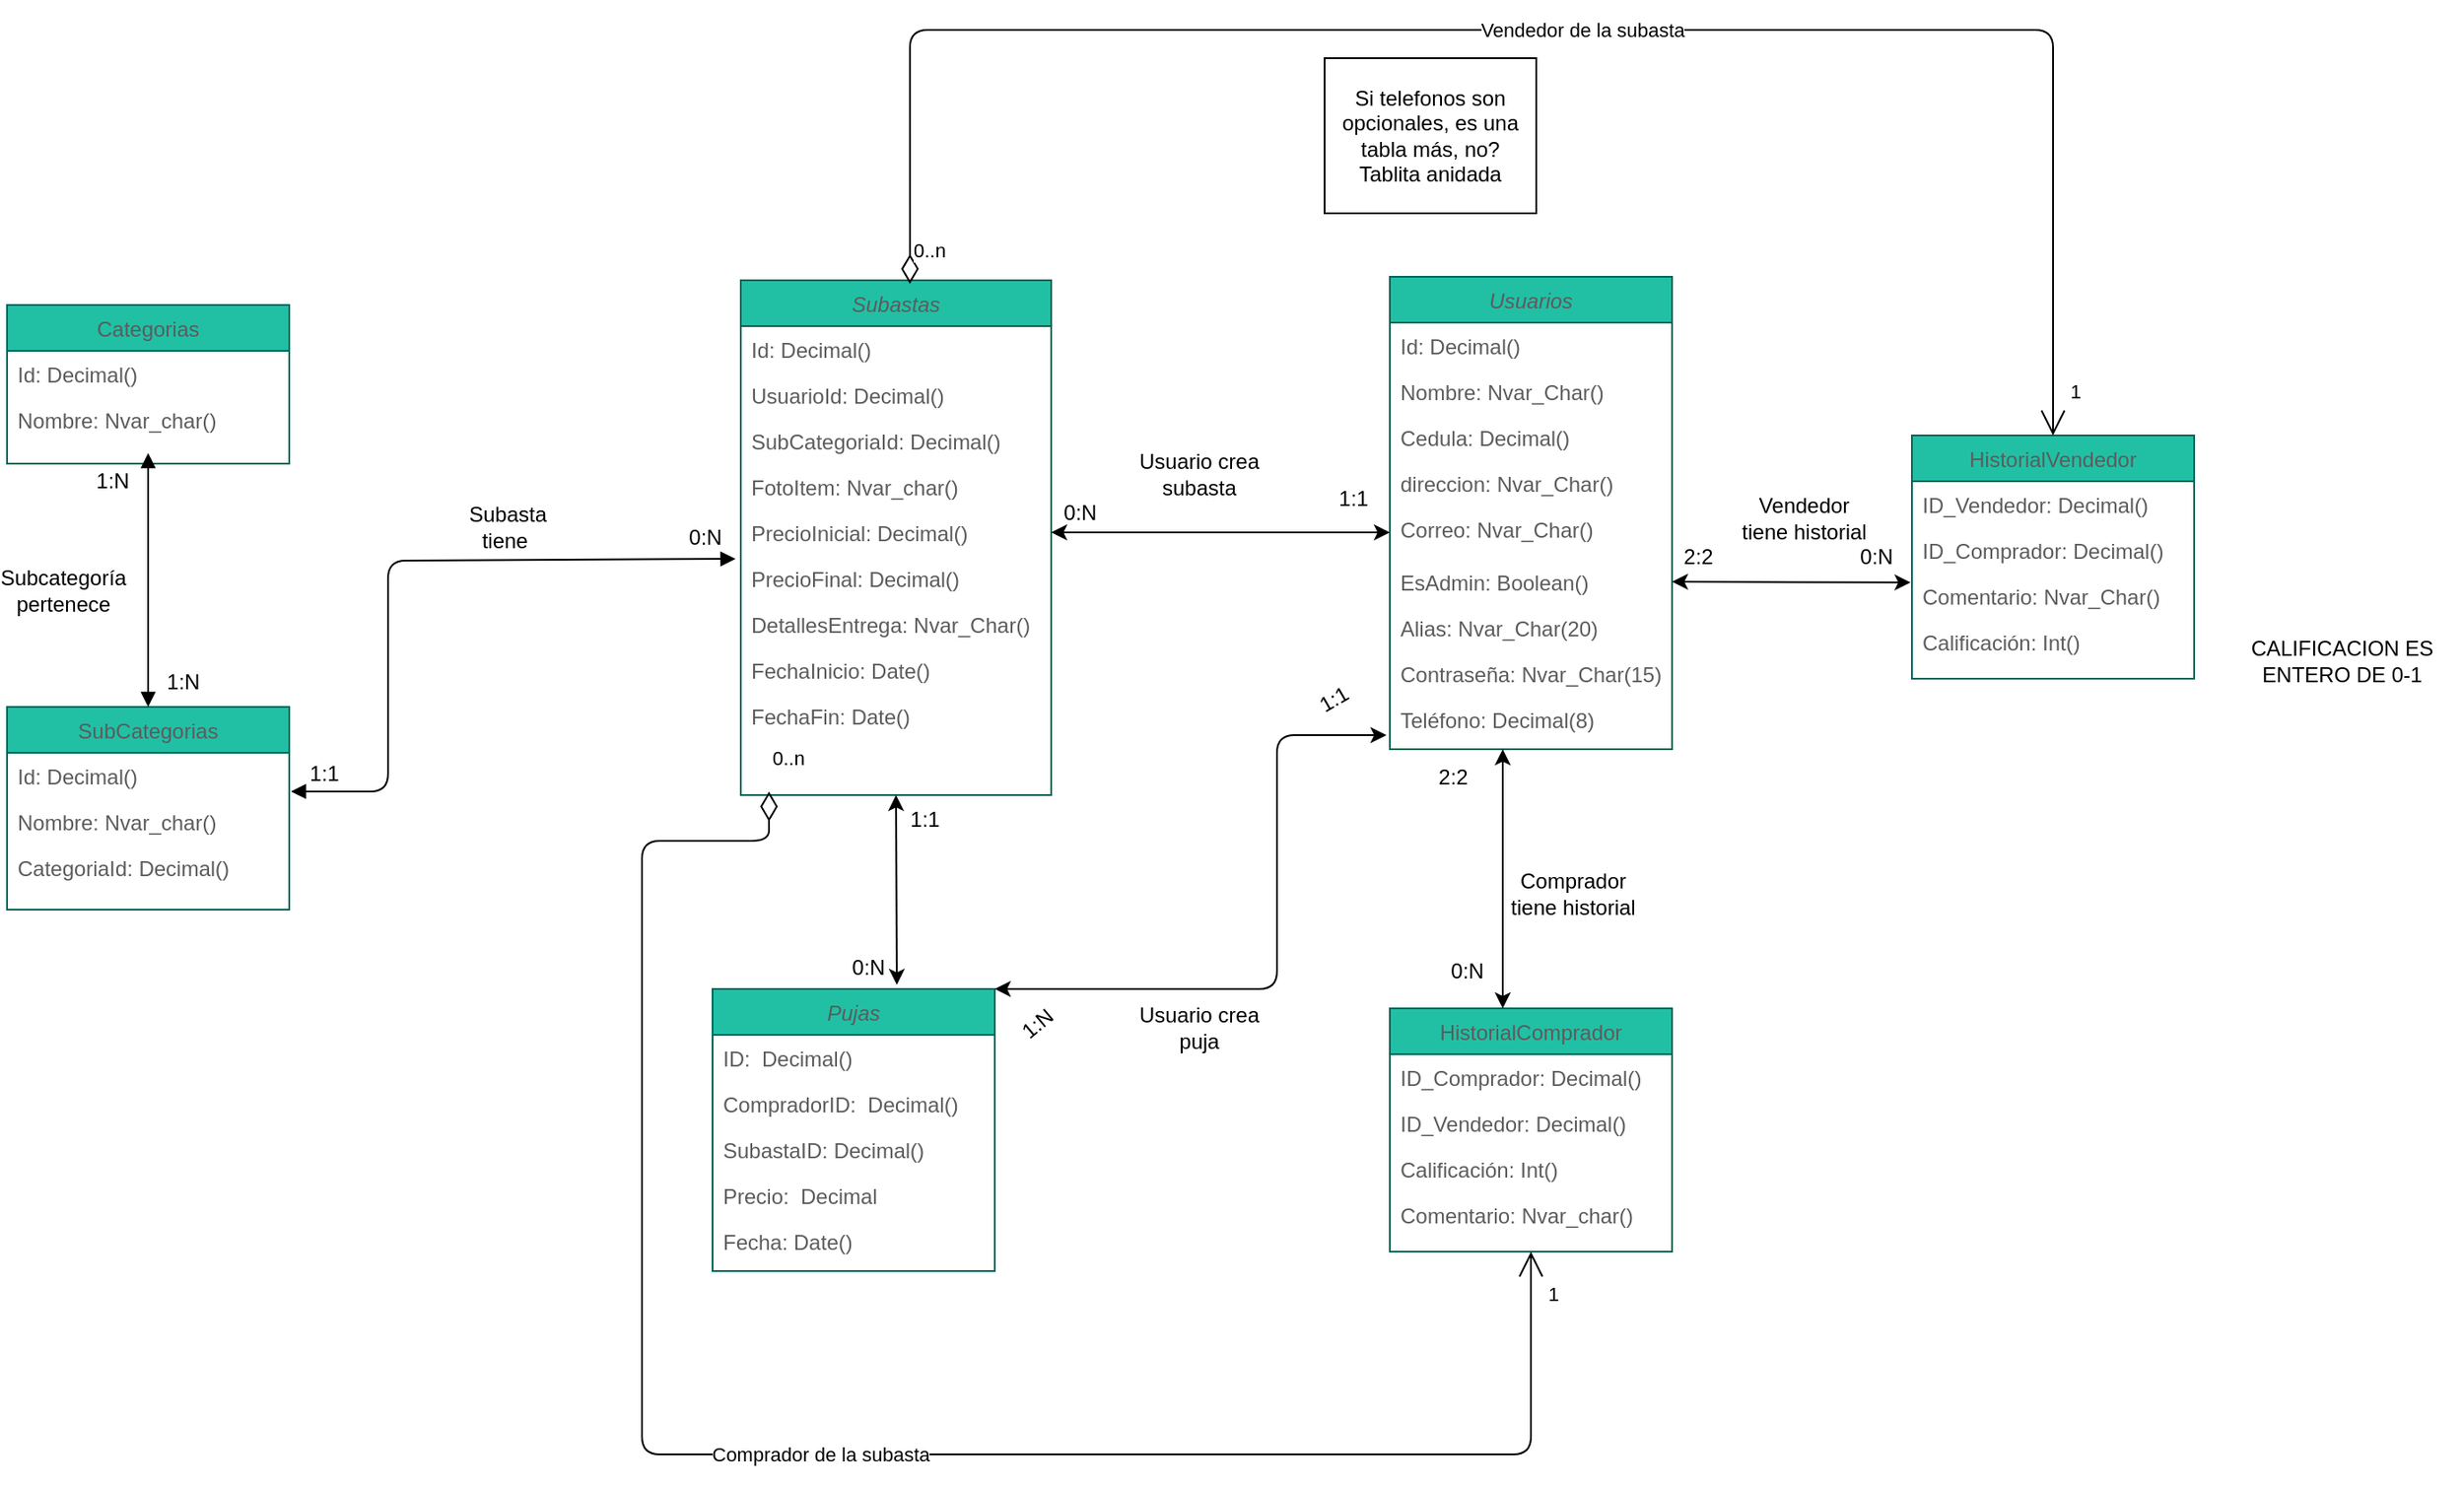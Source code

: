<mxfile version="14.4.9" type="github">
  <diagram id="C5RBs43oDa-KdzZeNtuy" name="Page-1">
    <mxGraphModel dx="1662" dy="798" grid="1" gridSize="8" guides="1" tooltips="1" connect="1" arrows="1" fold="1" page="1" pageScale="1" pageWidth="1654" pageHeight="2336" background="#ffffff" math="0" shadow="0">
      <root>
        <mxCell id="WIyWlLk6GJQsqaUBKTNV-0" />
        <mxCell id="WIyWlLk6GJQsqaUBKTNV-1" parent="WIyWlLk6GJQsqaUBKTNV-0" />
        <mxCell id="zkfFHV4jXpPFQw0GAbJ--0" value="Usuarios" style="swimlane;fontStyle=2;align=center;verticalAlign=top;childLayout=stackLayout;horizontal=1;startSize=26;horizontalStack=0;resizeParent=1;resizeLast=0;collapsible=1;marginBottom=0;shadow=0;strokeWidth=1;fillColor=#21C0A5;strokeColor=#006658;fontColor=#5C5C5C;" parent="WIyWlLk6GJQsqaUBKTNV-1" vertex="1">
          <mxGeometry x="864" y="364" width="160" height="268" as="geometry">
            <mxRectangle x="230" y="140" width="160" height="26" as="alternateBounds" />
          </mxGeometry>
        </mxCell>
        <mxCell id="zkfFHV4jXpPFQw0GAbJ--1" value="Id: Decimal()" style="text;align=left;verticalAlign=top;spacingLeft=4;spacingRight=4;overflow=hidden;rotatable=0;points=[[0,0.5],[1,0.5]];portConstraint=eastwest;fontColor=#5C5C5C;" parent="zkfFHV4jXpPFQw0GAbJ--0" vertex="1">
          <mxGeometry y="26" width="160" height="26" as="geometry" />
        </mxCell>
        <mxCell id="zkfFHV4jXpPFQw0GAbJ--2" value="Nombre: Nvar_Char()" style="text;align=left;verticalAlign=top;spacingLeft=4;spacingRight=4;overflow=hidden;rotatable=0;points=[[0,0.5],[1,0.5]];portConstraint=eastwest;shadow=0;html=0;fontColor=#5C5C5C;" parent="zkfFHV4jXpPFQw0GAbJ--0" vertex="1">
          <mxGeometry y="52" width="160" height="26" as="geometry" />
        </mxCell>
        <mxCell id="2cBs4azN2rq8tmbEgvQR-0" value="Cedula: Decimal()" style="text;align=left;verticalAlign=top;spacingLeft=4;spacingRight=4;overflow=hidden;rotatable=0;points=[[0,0.5],[1,0.5]];portConstraint=eastwest;shadow=0;html=0;fontColor=#5C5C5C;" parent="zkfFHV4jXpPFQw0GAbJ--0" vertex="1">
          <mxGeometry y="78" width="160" height="26" as="geometry" />
        </mxCell>
        <mxCell id="2cBs4azN2rq8tmbEgvQR-1" value="direccion: Nvar_Char()" style="text;align=left;verticalAlign=top;spacingLeft=4;spacingRight=4;overflow=hidden;rotatable=0;points=[[0,0.5],[1,0.5]];portConstraint=eastwest;shadow=0;html=0;fontColor=#5C5C5C;" parent="zkfFHV4jXpPFQw0GAbJ--0" vertex="1">
          <mxGeometry y="104" width="160" height="26" as="geometry" />
        </mxCell>
        <mxCell id="iWR1aSKAeEVhYEiH1v8q-1" value="Correo: Nvar_Char()" style="text;align=left;verticalAlign=top;spacingLeft=4;spacingRight=4;overflow=hidden;rotatable=0;points=[[0,0.5],[1,0.5]];portConstraint=eastwest;shadow=0;html=0;fontColor=#5C5C5C;" parent="zkfFHV4jXpPFQw0GAbJ--0" vertex="1">
          <mxGeometry y="130" width="160" height="30" as="geometry" />
        </mxCell>
        <mxCell id="zkfFHV4jXpPFQw0GAbJ--3" value="EsAdmin: Boolean()" style="text;align=left;verticalAlign=top;spacingLeft=4;spacingRight=4;overflow=hidden;rotatable=0;points=[[0,0.5],[1,0.5]];portConstraint=eastwest;shadow=0;html=0;fontColor=#5C5C5C;" parent="zkfFHV4jXpPFQw0GAbJ--0" vertex="1">
          <mxGeometry y="160" width="160" height="26" as="geometry" />
        </mxCell>
        <mxCell id="iWR1aSKAeEVhYEiH1v8q-0" value="Alias: Nvar_Char(20)" style="text;align=left;verticalAlign=top;spacingLeft=4;spacingRight=4;overflow=hidden;rotatable=0;points=[[0,0.5],[1,0.5]];portConstraint=eastwest;shadow=0;html=0;fontColor=#5C5C5C;" parent="zkfFHV4jXpPFQw0GAbJ--0" vertex="1">
          <mxGeometry y="186" width="160" height="26" as="geometry" />
        </mxCell>
        <mxCell id="G9UBCxDqCTs8HFYeKVLd-23" value="Contraseña: Nvar_Char(15)" style="text;align=left;verticalAlign=top;spacingLeft=4;spacingRight=4;overflow=hidden;rotatable=0;points=[[0,0.5],[1,0.5]];portConstraint=eastwest;shadow=0;html=0;fontColor=#5C5C5C;" parent="zkfFHV4jXpPFQw0GAbJ--0" vertex="1">
          <mxGeometry y="212" width="160" height="26" as="geometry" />
        </mxCell>
        <mxCell id="G9UBCxDqCTs8HFYeKVLd-24" value="Teléfono: Decimal(8)" style="text;align=left;verticalAlign=top;spacingLeft=4;spacingRight=4;overflow=hidden;rotatable=0;points=[[0,0.5],[1,0.5]];portConstraint=eastwest;shadow=0;html=0;fontColor=#5C5C5C;" parent="zkfFHV4jXpPFQw0GAbJ--0" vertex="1">
          <mxGeometry y="238" width="160" height="26" as="geometry" />
        </mxCell>
        <mxCell id="zkfFHV4jXpPFQw0GAbJ--6" value="Categorias" style="swimlane;fontStyle=0;align=center;verticalAlign=top;childLayout=stackLayout;horizontal=1;startSize=26;horizontalStack=0;resizeParent=1;resizeLast=0;collapsible=1;marginBottom=0;shadow=0;strokeWidth=1;fillColor=#21C0A5;strokeColor=#006658;fontColor=#5C5C5C;" parent="WIyWlLk6GJQsqaUBKTNV-1" vertex="1">
          <mxGeometry x="80" y="380" width="160" height="90" as="geometry">
            <mxRectangle x="130" y="380" width="160" height="26" as="alternateBounds" />
          </mxGeometry>
        </mxCell>
        <mxCell id="zkfFHV4jXpPFQw0GAbJ--7" value="Id: Decimal()" style="text;align=left;verticalAlign=top;spacingLeft=4;spacingRight=4;overflow=hidden;rotatable=0;points=[[0,0.5],[1,0.5]];portConstraint=eastwest;fontColor=#5C5C5C;" parent="zkfFHV4jXpPFQw0GAbJ--6" vertex="1">
          <mxGeometry y="26" width="160" height="26" as="geometry" />
        </mxCell>
        <mxCell id="zkfFHV4jXpPFQw0GAbJ--8" value="Nombre: Nvar_char()" style="text;align=left;verticalAlign=top;spacingLeft=4;spacingRight=4;overflow=hidden;rotatable=0;points=[[0,0.5],[1,0.5]];portConstraint=eastwest;shadow=0;html=0;fontColor=#5C5C5C;" parent="zkfFHV4jXpPFQw0GAbJ--6" vertex="1">
          <mxGeometry y="52" width="160" height="26" as="geometry" />
        </mxCell>
        <mxCell id="iWR1aSKAeEVhYEiH1v8q-2" value="SubCategorias" style="swimlane;fontStyle=0;align=center;verticalAlign=top;childLayout=stackLayout;horizontal=1;startSize=26;horizontalStack=0;resizeParent=1;resizeLast=0;collapsible=1;marginBottom=0;shadow=0;strokeWidth=1;fillColor=#21C0A5;strokeColor=#006658;fontColor=#5C5C5C;" parent="WIyWlLk6GJQsqaUBKTNV-1" vertex="1">
          <mxGeometry x="80" y="608" width="160" height="115" as="geometry">
            <mxRectangle x="130" y="380" width="160" height="26" as="alternateBounds" />
          </mxGeometry>
        </mxCell>
        <mxCell id="iWR1aSKAeEVhYEiH1v8q-3" value="Id: Decimal()" style="text;align=left;verticalAlign=top;spacingLeft=4;spacingRight=4;overflow=hidden;rotatable=0;points=[[0,0.5],[1,0.5]];portConstraint=eastwest;fontColor=#5C5C5C;" parent="iWR1aSKAeEVhYEiH1v8q-2" vertex="1">
          <mxGeometry y="26" width="160" height="26" as="geometry" />
        </mxCell>
        <mxCell id="iWR1aSKAeEVhYEiH1v8q-4" value="Nombre: Nvar_char()" style="text;align=left;verticalAlign=top;spacingLeft=4;spacingRight=4;overflow=hidden;rotatable=0;points=[[0,0.5],[1,0.5]];portConstraint=eastwest;shadow=0;html=0;fontColor=#5C5C5C;" parent="iWR1aSKAeEVhYEiH1v8q-2" vertex="1">
          <mxGeometry y="52" width="160" height="26" as="geometry" />
        </mxCell>
        <mxCell id="iWR1aSKAeEVhYEiH1v8q-5" value="CategoriaId: Decimal()" style="text;align=left;verticalAlign=top;spacingLeft=4;spacingRight=4;overflow=hidden;rotatable=0;points=[[0,0.5],[1,0.5]];portConstraint=eastwest;shadow=0;html=0;fontColor=#5C5C5C;" parent="iWR1aSKAeEVhYEiH1v8q-2" vertex="1">
          <mxGeometry y="78" width="160" height="32" as="geometry" />
        </mxCell>
        <mxCell id="iWR1aSKAeEVhYEiH1v8q-6" value="Subastas" style="swimlane;fontStyle=2;align=center;verticalAlign=top;childLayout=stackLayout;horizontal=1;startSize=26;horizontalStack=0;resizeParent=1;resizeLast=0;collapsible=1;marginBottom=0;shadow=0;strokeWidth=1;fillColor=#21C0A5;strokeColor=#006658;fontColor=#5C5C5C;" parent="WIyWlLk6GJQsqaUBKTNV-1" vertex="1">
          <mxGeometry x="496" y="366" width="176" height="292" as="geometry">
            <mxRectangle x="230" y="140" width="160" height="26" as="alternateBounds" />
          </mxGeometry>
        </mxCell>
        <mxCell id="iWR1aSKAeEVhYEiH1v8q-7" value="Id: Decimal()" style="text;align=left;verticalAlign=top;spacingLeft=4;spacingRight=4;overflow=hidden;rotatable=0;points=[[0,0.5],[1,0.5]];portConstraint=eastwest;fontColor=#5C5C5C;" parent="iWR1aSKAeEVhYEiH1v8q-6" vertex="1">
          <mxGeometry y="26" width="176" height="26" as="geometry" />
        </mxCell>
        <mxCell id="iWR1aSKAeEVhYEiH1v8q-8" value="UsuarioId: Decimal()" style="text;align=left;verticalAlign=top;spacingLeft=4;spacingRight=4;overflow=hidden;rotatable=0;points=[[0,0.5],[1,0.5]];portConstraint=eastwest;shadow=0;html=0;fontColor=#5C5C5C;" parent="iWR1aSKAeEVhYEiH1v8q-6" vertex="1">
          <mxGeometry y="52" width="176" height="26" as="geometry" />
        </mxCell>
        <mxCell id="iWR1aSKAeEVhYEiH1v8q-9" value="SubCategoriaId: Decimal()" style="text;align=left;verticalAlign=top;spacingLeft=4;spacingRight=4;overflow=hidden;rotatable=0;points=[[0,0.5],[1,0.5]];portConstraint=eastwest;shadow=0;html=0;fontColor=#5C5C5C;" parent="iWR1aSKAeEVhYEiH1v8q-6" vertex="1">
          <mxGeometry y="78" width="176" height="26" as="geometry" />
        </mxCell>
        <mxCell id="iWR1aSKAeEVhYEiH1v8q-10" value="FotoItem: Nvar_char()" style="text;align=left;verticalAlign=top;spacingLeft=4;spacingRight=4;overflow=hidden;rotatable=0;points=[[0,0.5],[1,0.5]];portConstraint=eastwest;shadow=0;html=0;fontColor=#5C5C5C;" parent="iWR1aSKAeEVhYEiH1v8q-6" vertex="1">
          <mxGeometry y="104" width="176" height="26" as="geometry" />
        </mxCell>
        <mxCell id="iWR1aSKAeEVhYEiH1v8q-11" value="PrecioInicial: Decimal()" style="text;align=left;verticalAlign=top;spacingLeft=4;spacingRight=4;overflow=hidden;rotatable=0;points=[[0,0.5],[1,0.5]];portConstraint=eastwest;shadow=0;html=0;fontColor=#5C5C5C;" parent="iWR1aSKAeEVhYEiH1v8q-6" vertex="1">
          <mxGeometry y="130" width="176" height="26" as="geometry" />
        </mxCell>
        <mxCell id="iWR1aSKAeEVhYEiH1v8q-20" value="PrecioFinal: Decimal()" style="text;align=left;verticalAlign=top;spacingLeft=4;spacingRight=4;overflow=hidden;rotatable=0;points=[[0,0.5],[1,0.5]];portConstraint=eastwest;shadow=0;html=0;fontColor=#5C5C5C;" parent="iWR1aSKAeEVhYEiH1v8q-6" vertex="1">
          <mxGeometry y="156" width="176" height="26" as="geometry" />
        </mxCell>
        <mxCell id="iWR1aSKAeEVhYEiH1v8q-21" value="DetallesEntrega: Nvar_Char()" style="text;align=left;verticalAlign=top;spacingLeft=4;spacingRight=4;overflow=hidden;rotatable=0;points=[[0,0.5],[1,0.5]];portConstraint=eastwest;shadow=0;html=0;fontColor=#5C5C5C;" parent="iWR1aSKAeEVhYEiH1v8q-6" vertex="1">
          <mxGeometry y="182" width="176" height="26" as="geometry" />
        </mxCell>
        <mxCell id="iWR1aSKAeEVhYEiH1v8q-48" value="FechaInicio: Date()" style="text;align=left;verticalAlign=top;spacingLeft=4;spacingRight=4;overflow=hidden;rotatable=0;points=[[0,0.5],[1,0.5]];portConstraint=eastwest;shadow=0;html=0;fontColor=#5C5C5C;" parent="iWR1aSKAeEVhYEiH1v8q-6" vertex="1">
          <mxGeometry y="208" width="176" height="26" as="geometry" />
        </mxCell>
        <mxCell id="iWR1aSKAeEVhYEiH1v8q-49" value="FechaFin: Date()" style="text;align=left;verticalAlign=top;spacingLeft=4;spacingRight=4;overflow=hidden;rotatable=0;points=[[0,0.5],[1,0.5]];portConstraint=eastwest;shadow=0;html=0;fontColor=#5C5C5C;" parent="iWR1aSKAeEVhYEiH1v8q-6" vertex="1">
          <mxGeometry y="234" width="176" height="26" as="geometry" />
        </mxCell>
        <mxCell id="iWR1aSKAeEVhYEiH1v8q-22" value="HistorialVendedor" style="swimlane;fontStyle=0;align=center;verticalAlign=top;childLayout=stackLayout;horizontal=1;startSize=26;horizontalStack=0;resizeParent=1;resizeLast=0;collapsible=1;marginBottom=0;shadow=0;strokeWidth=1;fillColor=#21C0A5;strokeColor=#006658;fontColor=#5C5C5C;" parent="WIyWlLk6GJQsqaUBKTNV-1" vertex="1">
          <mxGeometry x="1160" y="454" width="160" height="138" as="geometry">
            <mxRectangle x="550" y="140" width="160" height="26" as="alternateBounds" />
          </mxGeometry>
        </mxCell>
        <mxCell id="G9UBCxDqCTs8HFYeKVLd-16" value="ID_Vendedor: Decimal()" style="text;align=left;verticalAlign=top;spacingLeft=4;spacingRight=4;overflow=hidden;rotatable=0;points=[[0,0.5],[1,0.5]];portConstraint=eastwest;shadow=0;html=0;fontColor=#5C5C5C;" parent="iWR1aSKAeEVhYEiH1v8q-22" vertex="1">
          <mxGeometry y="26" width="160" height="26" as="geometry" />
        </mxCell>
        <mxCell id="G9UBCxDqCTs8HFYeKVLd-15" value="ID_Comprador: Decimal()" style="text;align=left;verticalAlign=top;spacingLeft=4;spacingRight=4;overflow=hidden;rotatable=0;points=[[0,0.5],[1,0.5]];portConstraint=eastwest;fontColor=#5C5C5C;" parent="iWR1aSKAeEVhYEiH1v8q-22" vertex="1">
          <mxGeometry y="52" width="160" height="26" as="geometry" />
        </mxCell>
        <mxCell id="iWR1aSKAeEVhYEiH1v8q-26" value="Comentario: Nvar_Char()" style="text;align=left;verticalAlign=top;spacingLeft=4;spacingRight=4;overflow=hidden;rotatable=0;points=[[0,0.5],[1,0.5]];portConstraint=eastwest;shadow=0;html=0;fontColor=#5C5C5C;" parent="iWR1aSKAeEVhYEiH1v8q-22" vertex="1">
          <mxGeometry y="78" width="160" height="26" as="geometry" />
        </mxCell>
        <mxCell id="iWR1aSKAeEVhYEiH1v8q-25" value="Calificación: Int()" style="text;align=left;verticalAlign=top;spacingLeft=4;spacingRight=4;overflow=hidden;rotatable=0;points=[[0,0.5],[1,0.5]];portConstraint=eastwest;shadow=0;html=0;fontColor=#5C5C5C;" parent="iWR1aSKAeEVhYEiH1v8q-22" vertex="1">
          <mxGeometry y="104" width="160" height="26" as="geometry" />
        </mxCell>
        <mxCell id="iWR1aSKAeEVhYEiH1v8q-33" value="Pujas" style="swimlane;fontStyle=2;align=center;verticalAlign=top;childLayout=stackLayout;horizontal=1;startSize=26;horizontalStack=0;resizeParent=1;resizeLast=0;collapsible=1;marginBottom=0;shadow=0;strokeWidth=1;fillColor=#21C0A5;strokeColor=#006658;fontColor=#5C5C5C;" parent="WIyWlLk6GJQsqaUBKTNV-1" vertex="1">
          <mxGeometry x="480" y="768" width="160" height="160" as="geometry">
            <mxRectangle x="230" y="140" width="160" height="26" as="alternateBounds" />
          </mxGeometry>
        </mxCell>
        <mxCell id="iWR1aSKAeEVhYEiH1v8q-34" value="ID:  Decimal()" style="text;align=left;verticalAlign=top;spacingLeft=4;spacingRight=4;overflow=hidden;rotatable=0;points=[[0,0.5],[1,0.5]];portConstraint=eastwest;fontColor=#5C5C5C;" parent="iWR1aSKAeEVhYEiH1v8q-33" vertex="1">
          <mxGeometry y="26" width="160" height="26" as="geometry" />
        </mxCell>
        <mxCell id="iWR1aSKAeEVhYEiH1v8q-35" value="CompradorID:  Decimal()" style="text;align=left;verticalAlign=top;spacingLeft=4;spacingRight=4;overflow=hidden;rotatable=0;points=[[0,0.5],[1,0.5]];portConstraint=eastwest;shadow=0;html=0;fontColor=#5C5C5C;" parent="iWR1aSKAeEVhYEiH1v8q-33" vertex="1">
          <mxGeometry y="52" width="160" height="26" as="geometry" />
        </mxCell>
        <mxCell id="iWR1aSKAeEVhYEiH1v8q-36" value="SubastaID: Decimal()" style="text;align=left;verticalAlign=top;spacingLeft=4;spacingRight=4;overflow=hidden;rotatable=0;points=[[0,0.5],[1,0.5]];portConstraint=eastwest;shadow=0;html=0;fontColor=#5C5C5C;" parent="iWR1aSKAeEVhYEiH1v8q-33" vertex="1">
          <mxGeometry y="78" width="160" height="26" as="geometry" />
        </mxCell>
        <mxCell id="iWR1aSKAeEVhYEiH1v8q-37" value="Precio:  Decimal" style="text;align=left;verticalAlign=top;spacingLeft=4;spacingRight=4;overflow=hidden;rotatable=0;points=[[0,0.5],[1,0.5]];portConstraint=eastwest;shadow=0;html=0;fontColor=#5C5C5C;" parent="iWR1aSKAeEVhYEiH1v8q-33" vertex="1">
          <mxGeometry y="104" width="160" height="26" as="geometry" />
        </mxCell>
        <mxCell id="G9UBCxDqCTs8HFYeKVLd-1" value="Fecha: Date()" style="text;align=left;verticalAlign=top;spacingLeft=4;spacingRight=4;overflow=hidden;rotatable=0;points=[[0,0.5],[1,0.5]];portConstraint=eastwest;shadow=0;html=0;fontColor=#5C5C5C;" parent="iWR1aSKAeEVhYEiH1v8q-33" vertex="1">
          <mxGeometry y="130" width="160" height="26" as="geometry" />
        </mxCell>
        <mxCell id="iWR1aSKAeEVhYEiH1v8q-43" value="HistorialComprador" style="swimlane;fontStyle=0;align=center;verticalAlign=top;childLayout=stackLayout;horizontal=1;startSize=26;horizontalStack=0;resizeParent=1;resizeLast=0;collapsible=1;marginBottom=0;shadow=0;strokeWidth=1;fillColor=#21C0A5;strokeColor=#006658;fontColor=#5C5C5C;" parent="WIyWlLk6GJQsqaUBKTNV-1" vertex="1">
          <mxGeometry x="864" y="779" width="160" height="138" as="geometry">
            <mxRectangle x="550" y="140" width="160" height="26" as="alternateBounds" />
          </mxGeometry>
        </mxCell>
        <mxCell id="iWR1aSKAeEVhYEiH1v8q-44" value="ID_Comprador: Decimal()" style="text;align=left;verticalAlign=top;spacingLeft=4;spacingRight=4;overflow=hidden;rotatable=0;points=[[0,0.5],[1,0.5]];portConstraint=eastwest;fontColor=#5C5C5C;" parent="iWR1aSKAeEVhYEiH1v8q-43" vertex="1">
          <mxGeometry y="26" width="160" height="26" as="geometry" />
        </mxCell>
        <mxCell id="iWR1aSKAeEVhYEiH1v8q-45" value="ID_Vendedor: Decimal()" style="text;align=left;verticalAlign=top;spacingLeft=4;spacingRight=4;overflow=hidden;rotatable=0;points=[[0,0.5],[1,0.5]];portConstraint=eastwest;shadow=0;html=0;fontColor=#5C5C5C;" parent="iWR1aSKAeEVhYEiH1v8q-43" vertex="1">
          <mxGeometry y="52" width="160" height="26" as="geometry" />
        </mxCell>
        <mxCell id="iWR1aSKAeEVhYEiH1v8q-46" value="Calificación: Int()" style="text;align=left;verticalAlign=top;spacingLeft=4;spacingRight=4;overflow=hidden;rotatable=0;points=[[0,0.5],[1,0.5]];portConstraint=eastwest;shadow=0;html=0;fontColor=#5C5C5C;" parent="iWR1aSKAeEVhYEiH1v8q-43" vertex="1">
          <mxGeometry y="78" width="160" height="26" as="geometry" />
        </mxCell>
        <mxCell id="G9UBCxDqCTs8HFYeKVLd-13" value="Comentario: Nvar_char()" style="text;align=left;verticalAlign=top;spacingLeft=4;spacingRight=4;overflow=hidden;rotatable=0;points=[[0,0.5],[1,0.5]];portConstraint=eastwest;shadow=0;html=0;fontColor=#5C5C5C;" parent="iWR1aSKAeEVhYEiH1v8q-43" vertex="1">
          <mxGeometry y="104" width="160" height="26" as="geometry" />
        </mxCell>
        <mxCell id="2cBs4azN2rq8tmbEgvQR-2" value="Si telefonos son opcionales, es una tabla más, no?&lt;br&gt;Tablita anidada" style="rounded=0;whiteSpace=wrap;html=1;" parent="WIyWlLk6GJQsqaUBKTNV-1" vertex="1">
          <mxGeometry x="827" y="240" width="120" height="88" as="geometry" />
        </mxCell>
        <mxCell id="2cBs4azN2rq8tmbEgvQR-12" value="" style="endArrow=block;startArrow=block;endFill=1;startFill=1;html=1;exitX=0.5;exitY=1.231;exitDx=0;exitDy=0;exitPerimeter=0;" parent="WIyWlLk6GJQsqaUBKTNV-1" source="zkfFHV4jXpPFQw0GAbJ--8" target="iWR1aSKAeEVhYEiH1v8q-2" edge="1">
          <mxGeometry width="160" relative="1" as="geometry">
            <mxPoint x="136" y="464" as="sourcePoint" />
            <mxPoint x="280" y="520" as="targetPoint" />
          </mxGeometry>
        </mxCell>
        <mxCell id="2cBs4azN2rq8tmbEgvQR-13" value="" style="endArrow=block;startArrow=block;endFill=1;startFill=1;html=1;exitX=1.006;exitY=-0.154;exitDx=0;exitDy=0;exitPerimeter=0;entryX=-0.017;entryY=0.077;entryDx=0;entryDy=0;entryPerimeter=0;" parent="WIyWlLk6GJQsqaUBKTNV-1" source="iWR1aSKAeEVhYEiH1v8q-4" target="iWR1aSKAeEVhYEiH1v8q-20" edge="1">
          <mxGeometry width="160" relative="1" as="geometry">
            <mxPoint x="176" y="536" as="sourcePoint" />
            <mxPoint x="336" y="525" as="targetPoint" />
            <Array as="points">
              <mxPoint x="296" y="656" />
              <mxPoint x="296" y="592" />
              <mxPoint x="296" y="525" />
            </Array>
          </mxGeometry>
        </mxCell>
        <mxCell id="G9UBCxDqCTs8HFYeKVLd-4" value="" style="endArrow=classic;startArrow=classic;html=1;entryX=-0.012;entryY=0.846;entryDx=0;entryDy=0;exitX=1;exitY=0;exitDx=0;exitDy=0;entryPerimeter=0;" parent="WIyWlLk6GJQsqaUBKTNV-1" source="iWR1aSKAeEVhYEiH1v8q-33" target="G9UBCxDqCTs8HFYeKVLd-24" edge="1">
          <mxGeometry width="50" height="50" relative="1" as="geometry">
            <mxPoint x="744" y="794" as="sourcePoint" />
            <mxPoint x="794" y="744" as="targetPoint" />
            <Array as="points">
              <mxPoint x="800" y="768" />
              <mxPoint x="800" y="624" />
            </Array>
          </mxGeometry>
        </mxCell>
        <mxCell id="G9UBCxDqCTs8HFYeKVLd-9" value="1:1" style="text;html=1;align=center;verticalAlign=middle;resizable=0;points=[];autosize=1;rotation=-30;" parent="WIyWlLk6GJQsqaUBKTNV-1" vertex="1">
          <mxGeometry x="816" y="592" width="32" height="24" as="geometry" />
        </mxCell>
        <mxCell id="G9UBCxDqCTs8HFYeKVLd-10" value="1:N" style="text;html=1;align=center;verticalAlign=middle;resizable=0;points=[];autosize=1;rotation=-40;" parent="WIyWlLk6GJQsqaUBKTNV-1" vertex="1">
          <mxGeometry x="648" y="776" width="32" height="24" as="geometry" />
        </mxCell>
        <mxCell id="G9UBCxDqCTs8HFYeKVLd-11" value="1:1" style="text;html=1;align=center;verticalAlign=middle;resizable=0;points=[];autosize=1;rotation=0;" parent="WIyWlLk6GJQsqaUBKTNV-1" vertex="1">
          <mxGeometry x="584" y="659.5" width="32" height="24" as="geometry" />
        </mxCell>
        <mxCell id="G9UBCxDqCTs8HFYeKVLd-12" value="0:N" style="text;html=1;align=center;verticalAlign=middle;resizable=0;points=[];autosize=1;" parent="WIyWlLk6GJQsqaUBKTNV-1" vertex="1">
          <mxGeometry x="552" y="744" width="32" height="24" as="geometry" />
        </mxCell>
        <mxCell id="G9UBCxDqCTs8HFYeKVLd-14" value="" style="endArrow=classic;startArrow=classic;html=1;" parent="WIyWlLk6GJQsqaUBKTNV-1" edge="1">
          <mxGeometry width="50" height="50" relative="1" as="geometry">
            <mxPoint x="928" y="779" as="sourcePoint" />
            <mxPoint x="928" y="632" as="targetPoint" />
          </mxGeometry>
        </mxCell>
        <mxCell id="G9UBCxDqCTs8HFYeKVLd-18" value="" style="endArrow=classic;startArrow=classic;html=1;entryX=-0.005;entryY=0.207;entryDx=0;entryDy=0;exitX=1;exitY=0.5;exitDx=0;exitDy=0;entryPerimeter=0;" parent="WIyWlLk6GJQsqaUBKTNV-1" source="zkfFHV4jXpPFQw0GAbJ--3" target="iWR1aSKAeEVhYEiH1v8q-26" edge="1">
          <mxGeometry width="50" height="50" relative="1" as="geometry">
            <mxPoint x="824" y="586" as="sourcePoint" />
            <mxPoint x="874" y="536" as="targetPoint" />
            <Array as="points" />
          </mxGeometry>
        </mxCell>
        <mxCell id="G9UBCxDqCTs8HFYeKVLd-19" value="2:2" style="text;html=1;strokeColor=none;fillColor=none;align=center;verticalAlign=middle;whiteSpace=wrap;rounded=0;" parent="WIyWlLk6GJQsqaUBKTNV-1" vertex="1">
          <mxGeometry x="880" y="638" width="40" height="20" as="geometry" />
        </mxCell>
        <mxCell id="G9UBCxDqCTs8HFYeKVLd-20" value="0:N" style="text;html=1;strokeColor=none;fillColor=none;align=center;verticalAlign=middle;whiteSpace=wrap;rounded=0;" parent="WIyWlLk6GJQsqaUBKTNV-1" vertex="1">
          <mxGeometry x="888" y="748" width="40" height="20" as="geometry" />
        </mxCell>
        <mxCell id="G9UBCxDqCTs8HFYeKVLd-21" value="2:2" style="text;html=1;strokeColor=none;fillColor=none;align=center;verticalAlign=middle;whiteSpace=wrap;rounded=0;" parent="WIyWlLk6GJQsqaUBKTNV-1" vertex="1">
          <mxGeometry x="1019" y="513" width="40" height="20" as="geometry" />
        </mxCell>
        <mxCell id="G9UBCxDqCTs8HFYeKVLd-22" value="0:N" style="text;html=1;strokeColor=none;fillColor=none;align=center;verticalAlign=middle;whiteSpace=wrap;rounded=0;" parent="WIyWlLk6GJQsqaUBKTNV-1" vertex="1">
          <mxGeometry x="1120" y="513" width="40" height="20" as="geometry" />
        </mxCell>
        <mxCell id="G9UBCxDqCTs8HFYeKVLd-25" value="" style="endArrow=classic;startArrow=classic;html=1;entryX=0;entryY=0.5;entryDx=0;entryDy=0;exitX=1;exitY=0.5;exitDx=0;exitDy=0;" parent="WIyWlLk6GJQsqaUBKTNV-1" source="iWR1aSKAeEVhYEiH1v8q-11" target="iWR1aSKAeEVhYEiH1v8q-1" edge="1">
          <mxGeometry width="50" height="50" relative="1" as="geometry">
            <mxPoint x="696" y="586" as="sourcePoint" />
            <mxPoint x="746" y="536" as="targetPoint" />
          </mxGeometry>
        </mxCell>
        <mxCell id="G9UBCxDqCTs8HFYeKVLd-26" value="0:N" style="text;html=1;align=center;verticalAlign=middle;resizable=0;points=[];autosize=1;" parent="WIyWlLk6GJQsqaUBKTNV-1" vertex="1">
          <mxGeometry x="672" y="486" width="32" height="24" as="geometry" />
        </mxCell>
        <mxCell id="G9UBCxDqCTs8HFYeKVLd-27" value="1:1" style="text;html=1;align=center;verticalAlign=middle;resizable=0;points=[];autosize=1;" parent="WIyWlLk6GJQsqaUBKTNV-1" vertex="1">
          <mxGeometry x="827" y="478" width="32" height="24" as="geometry" />
        </mxCell>
        <mxCell id="G9UBCxDqCTs8HFYeKVLd-29" value="" style="endArrow=classic;startArrow=classic;html=1;entryX=0.5;entryY=1;entryDx=0;entryDy=0;exitX=0.653;exitY=-0.015;exitDx=0;exitDy=0;exitPerimeter=0;" parent="WIyWlLk6GJQsqaUBKTNV-1" source="iWR1aSKAeEVhYEiH1v8q-33" target="iWR1aSKAeEVhYEiH1v8q-6" edge="1">
          <mxGeometry width="50" height="50" relative="1" as="geometry">
            <mxPoint x="584" y="738" as="sourcePoint" />
            <mxPoint x="634" y="688" as="targetPoint" />
          </mxGeometry>
        </mxCell>
        <mxCell id="G9UBCxDqCTs8HFYeKVLd-30" value="0:N" style="text;html=1;strokeColor=none;fillColor=none;align=center;verticalAlign=middle;whiteSpace=wrap;rounded=0;" parent="WIyWlLk6GJQsqaUBKTNV-1" vertex="1">
          <mxGeometry x="456" y="502" width="40" height="20" as="geometry" />
        </mxCell>
        <mxCell id="G9UBCxDqCTs8HFYeKVLd-31" value="1:1" style="text;html=1;strokeColor=none;fillColor=none;align=center;verticalAlign=middle;whiteSpace=wrap;rounded=0;" parent="WIyWlLk6GJQsqaUBKTNV-1" vertex="1">
          <mxGeometry x="240" y="635.5" width="40" height="20" as="geometry" />
        </mxCell>
        <mxCell id="G9UBCxDqCTs8HFYeKVLd-32" value="1:N" style="text;html=1;strokeColor=none;fillColor=none;align=center;verticalAlign=middle;whiteSpace=wrap;rounded=0;" parent="WIyWlLk6GJQsqaUBKTNV-1" vertex="1">
          <mxGeometry x="160" y="584" width="40" height="20" as="geometry" />
        </mxCell>
        <mxCell id="G9UBCxDqCTs8HFYeKVLd-33" value="1:N" style="text;html=1;strokeColor=none;fillColor=none;align=center;verticalAlign=middle;whiteSpace=wrap;rounded=0;" parent="WIyWlLk6GJQsqaUBKTNV-1" vertex="1">
          <mxGeometry x="120" y="470" width="40" height="20" as="geometry" />
        </mxCell>
        <mxCell id="WQRt_qPPDCOc396V4agR-0" value="Vendedor de la subasta" style="endArrow=open;html=1;endSize=12;startArrow=diamondThin;startSize=14;startFill=0;edgeStyle=orthogonalEdgeStyle;exitX=0.545;exitY=0.007;exitDx=0;exitDy=0;exitPerimeter=0;" parent="WIyWlLk6GJQsqaUBKTNV-1" source="iWR1aSKAeEVhYEiH1v8q-6" target="iWR1aSKAeEVhYEiH1v8q-22" edge="1">
          <mxGeometry x="0.028" relative="1" as="geometry">
            <mxPoint x="640" y="304" as="sourcePoint" />
            <mxPoint x="1208" y="440" as="targetPoint" />
            <Array as="points">
              <mxPoint x="592" y="224" />
              <mxPoint x="1240" y="224" />
            </Array>
            <mxPoint as="offset" />
          </mxGeometry>
        </mxCell>
        <mxCell id="WQRt_qPPDCOc396V4agR-1" value="0..n" style="edgeLabel;resizable=0;html=1;align=left;verticalAlign=top;" parent="WQRt_qPPDCOc396V4agR-0" connectable="0" vertex="1">
          <mxGeometry x="-1" relative="1" as="geometry">
            <mxPoint y="-32.04" as="offset" />
          </mxGeometry>
        </mxCell>
        <mxCell id="WQRt_qPPDCOc396V4agR-2" value="1" style="edgeLabel;resizable=0;html=1;align=right;verticalAlign=top;" parent="WQRt_qPPDCOc396V4agR-0" connectable="0" vertex="1">
          <mxGeometry x="1" relative="1" as="geometry">
            <mxPoint x="16" y="-37.86" as="offset" />
          </mxGeometry>
        </mxCell>
        <mxCell id="WQRt_qPPDCOc396V4agR-4" value="Comprador de la subasta" style="endArrow=open;html=1;endSize=12;startArrow=diamondThin;startSize=14;startFill=0;edgeStyle=orthogonalEdgeStyle;entryX=0.5;entryY=1;entryDx=0;entryDy=0;" parent="WIyWlLk6GJQsqaUBKTNV-1" target="iWR1aSKAeEVhYEiH1v8q-43" edge="1">
          <mxGeometry x="0.028" relative="1" as="geometry">
            <mxPoint x="512" y="656" as="sourcePoint" />
            <mxPoint x="1080" y="920" as="targetPoint" />
            <Array as="points">
              <mxPoint x="512" y="684" />
              <mxPoint x="440" y="684" />
              <mxPoint x="440" y="1032" />
              <mxPoint x="944" y="1032" />
            </Array>
            <mxPoint as="offset" />
          </mxGeometry>
        </mxCell>
        <mxCell id="WQRt_qPPDCOc396V4agR-5" value="0..n" style="edgeLabel;resizable=0;html=1;align=left;verticalAlign=top;" parent="WQRt_qPPDCOc396V4agR-4" connectable="0" vertex="1">
          <mxGeometry x="-1" relative="1" as="geometry">
            <mxPoint y="-32.04" as="offset" />
          </mxGeometry>
        </mxCell>
        <mxCell id="WQRt_qPPDCOc396V4agR-6" value="1" style="edgeLabel;resizable=0;html=1;align=right;verticalAlign=top;" parent="WQRt_qPPDCOc396V4agR-4" connectable="0" vertex="1">
          <mxGeometry x="1" relative="1" as="geometry">
            <mxPoint x="16" y="11" as="offset" />
          </mxGeometry>
        </mxCell>
        <mxCell id="WQRt_qPPDCOc396V4agR-7" value="Subcategoría pertenece" style="text;html=1;strokeColor=none;fillColor=none;align=center;verticalAlign=middle;whiteSpace=wrap;rounded=0;" parent="WIyWlLk6GJQsqaUBKTNV-1" vertex="1">
          <mxGeometry x="80" y="526" width="64" height="31" as="geometry" />
        </mxCell>
        <mxCell id="WQRt_qPPDCOc396V4agR-9" value="Subasta tiene&amp;nbsp;" style="text;html=1;strokeColor=none;fillColor=none;align=center;verticalAlign=middle;whiteSpace=wrap;rounded=0;" parent="WIyWlLk6GJQsqaUBKTNV-1" vertex="1">
          <mxGeometry x="344" y="496" width="40" height="20" as="geometry" />
        </mxCell>
        <mxCell id="WQRt_qPPDCOc396V4agR-12" value="Usuario crea subasta" style="text;html=1;strokeColor=none;fillColor=none;align=center;verticalAlign=middle;whiteSpace=wrap;rounded=0;" parent="WIyWlLk6GJQsqaUBKTNV-1" vertex="1">
          <mxGeometry x="720" y="466" width="72" height="20" as="geometry" />
        </mxCell>
        <mxCell id="WQRt_qPPDCOc396V4agR-13" value="Usuario crea puja" style="text;html=1;strokeColor=none;fillColor=none;align=center;verticalAlign=middle;whiteSpace=wrap;rounded=0;" parent="WIyWlLk6GJQsqaUBKTNV-1" vertex="1">
          <mxGeometry x="720" y="780" width="72" height="20" as="geometry" />
        </mxCell>
        <mxCell id="WQRt_qPPDCOc396V4agR-14" value="Vendedor tiene historial" style="text;html=1;strokeColor=none;fillColor=none;align=center;verticalAlign=middle;whiteSpace=wrap;rounded=0;" parent="WIyWlLk6GJQsqaUBKTNV-1" vertex="1">
          <mxGeometry x="1059" y="492" width="80" height="18" as="geometry" />
        </mxCell>
        <mxCell id="WQRt_qPPDCOc396V4agR-15" value="Comprador tiene historial" style="text;html=1;strokeColor=none;fillColor=none;align=center;verticalAlign=middle;whiteSpace=wrap;rounded=0;" parent="WIyWlLk6GJQsqaUBKTNV-1" vertex="1">
          <mxGeometry x="928" y="705" width="80" height="18" as="geometry" />
        </mxCell>
        <mxCell id="ecxMWQRNOJR9nqmviMxj-0" value="CALIFICACION ES ENTERO DE 0-1" style="text;html=1;strokeColor=none;fillColor=none;align=center;verticalAlign=middle;whiteSpace=wrap;rounded=0;" vertex="1" parent="WIyWlLk6GJQsqaUBKTNV-1">
          <mxGeometry x="1336" y="572" width="136" height="20" as="geometry" />
        </mxCell>
      </root>
    </mxGraphModel>
  </diagram>
</mxfile>
